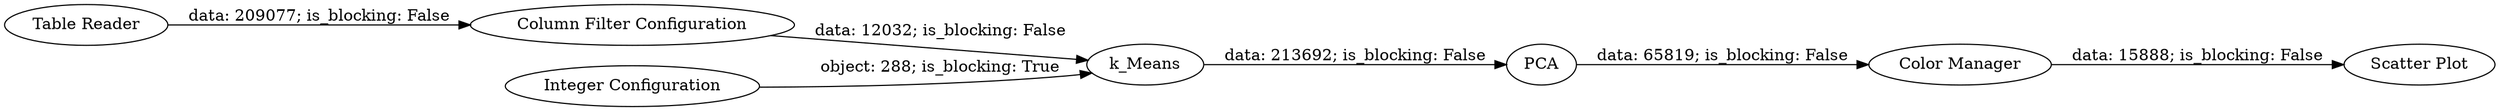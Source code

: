 digraph {
	"-179893370908549722_5" [label="Scatter Plot"]
	"-179893370908549722_7" [label="Column Filter Configuration"]
	"-179893370908549722_6" [label="Integer Configuration"]
	"-179893370908549722_4" [label="Color Manager"]
	"-179893370908549722_3" [label=PCA]
	"-179893370908549722_8" [label="Table Reader"]
	"-179893370908549722_2" [label=k_Means]
	"-179893370908549722_8" -> "-179893370908549722_7" [label="data: 209077; is_blocking: False"]
	"-179893370908549722_3" -> "-179893370908549722_4" [label="data: 65819; is_blocking: False"]
	"-179893370908549722_4" -> "-179893370908549722_5" [label="data: 15888; is_blocking: False"]
	"-179893370908549722_6" -> "-179893370908549722_2" [label="object: 288; is_blocking: True"]
	"-179893370908549722_7" -> "-179893370908549722_2" [label="data: 12032; is_blocking: False"]
	"-179893370908549722_2" -> "-179893370908549722_3" [label="data: 213692; is_blocking: False"]
	rankdir=LR
}
